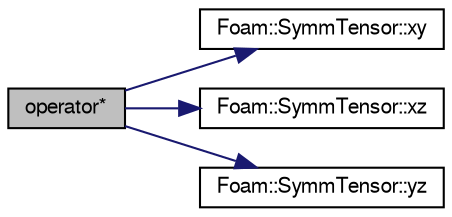 digraph "operator*"
{
  bgcolor="transparent";
  edge [fontname="FreeSans",fontsize="10",labelfontname="FreeSans",labelfontsize="10"];
  node [fontname="FreeSans",fontsize="10",shape=record];
  rankdir="LR";
  Node127390 [label="operator*",height=0.2,width=0.4,color="black", fillcolor="grey75", style="filled", fontcolor="black"];
  Node127390 -> Node127391 [color="midnightblue",fontsize="10",style="solid",fontname="FreeSans"];
  Node127391 [label="Foam::SymmTensor::xy",height=0.2,width=0.4,color="black",URL="$a28270.html#aab470ae2a5eeac8c33a7b6abac6b39b3"];
  Node127390 -> Node127392 [color="midnightblue",fontsize="10",style="solid",fontname="FreeSans"];
  Node127392 [label="Foam::SymmTensor::xz",height=0.2,width=0.4,color="black",URL="$a28270.html#a6c0a9bc605f3cfdfb3307b3dcf136f60"];
  Node127390 -> Node127393 [color="midnightblue",fontsize="10",style="solid",fontname="FreeSans"];
  Node127393 [label="Foam::SymmTensor::yz",height=0.2,width=0.4,color="black",URL="$a28270.html#a4a98b51ba7019e1cfffae8d321a823df"];
}
